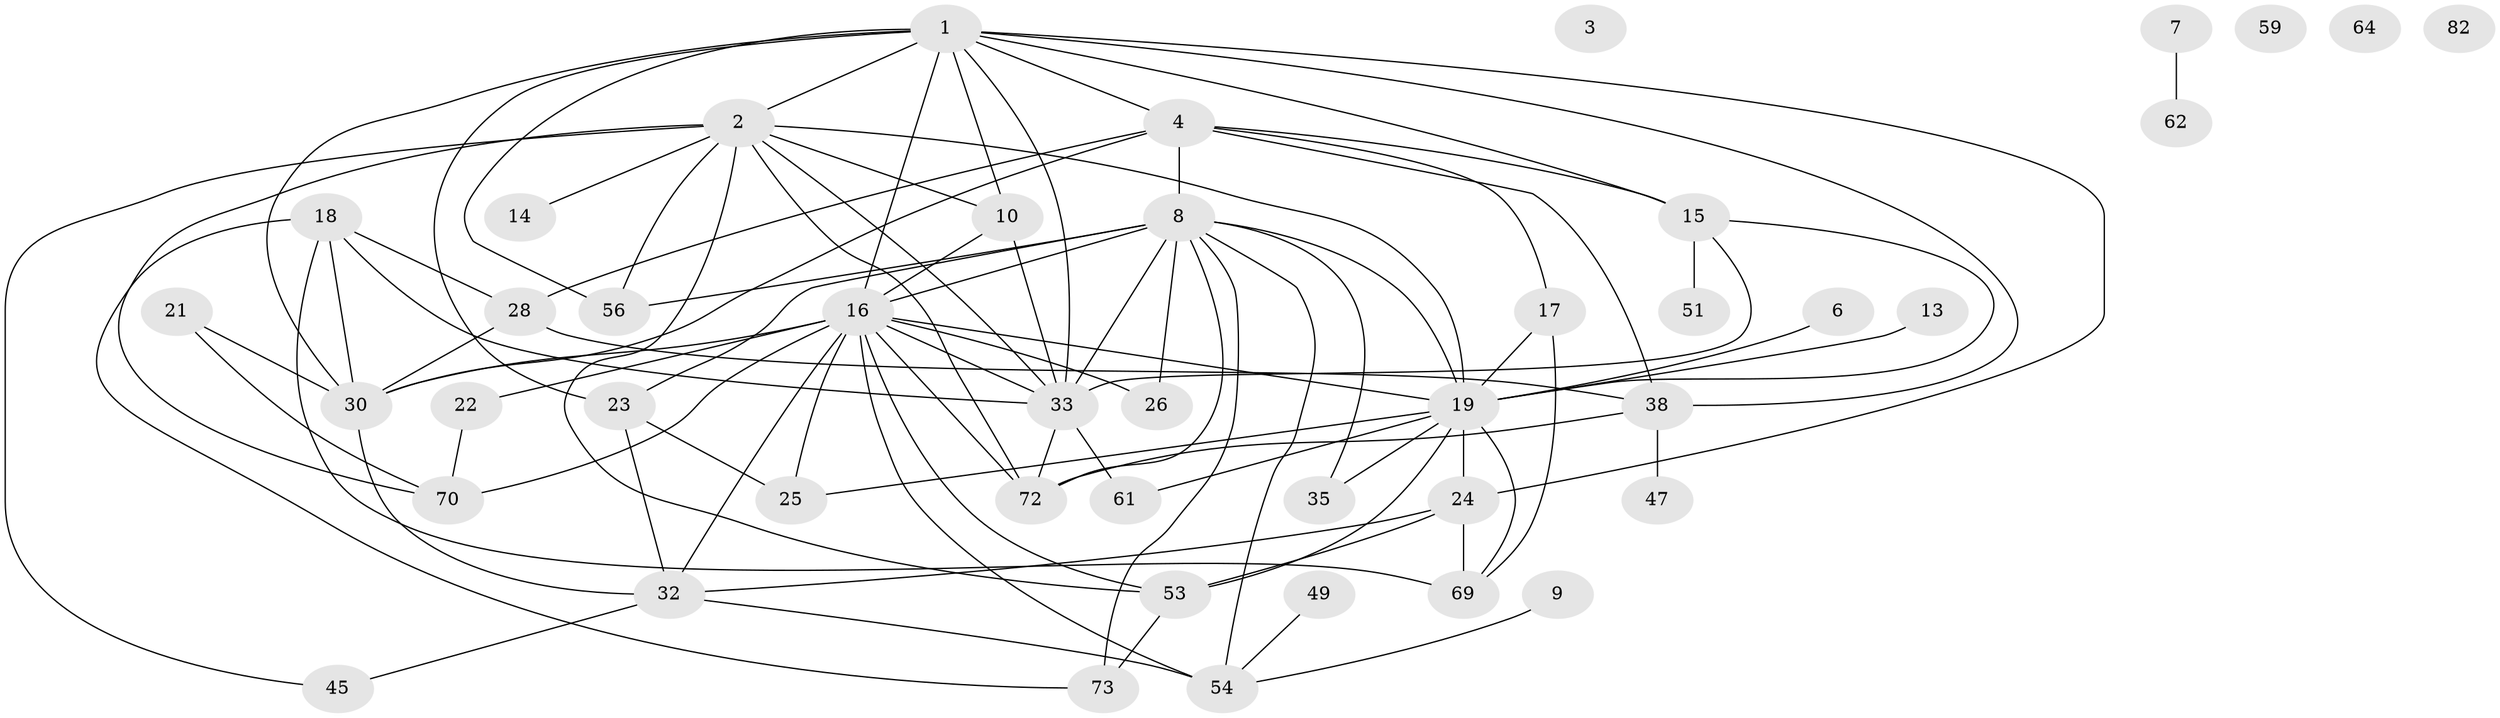 // original degree distribution, {5: 0.10227272727272728, 2: 0.2159090909090909, 0: 0.045454545454545456, 4: 0.25, 1: 0.14772727272727273, 6: 0.10227272727272728, 3: 0.11363636363636363, 9: 0.011363636363636364, 7: 0.011363636363636364}
// Generated by graph-tools (version 1.1) at 2025/16/03/04/25 18:16:39]
// undirected, 44 vertices, 88 edges
graph export_dot {
graph [start="1"]
  node [color=gray90,style=filled];
  1 [super="+12"];
  2 [super="+55+11"];
  3;
  4 [super="+5+27"];
  6 [super="+46"];
  7;
  8 [super="+57+20"];
  9;
  10 [super="+65"];
  13;
  14;
  15;
  16 [super="+34+63+71+48"];
  17;
  18 [super="+76"];
  19 [super="+31"];
  21 [super="+52"];
  22;
  23;
  24 [super="+40"];
  25 [super="+58"];
  26 [super="+86+42"];
  28;
  30 [super="+66+68"];
  32 [super="+77+37"];
  33 [super="+41"];
  35;
  38;
  45;
  47 [super="+83"];
  49;
  51 [super="+78"];
  53;
  54;
  56;
  59;
  61;
  62;
  64;
  69;
  70;
  72 [super="+80"];
  73 [super="+74"];
  82;
  1 -- 24;
  1 -- 38;
  1 -- 16;
  1 -- 10;
  1 -- 15;
  1 -- 23;
  1 -- 56;
  1 -- 30;
  1 -- 2 [weight=2];
  1 -- 4;
  1 -- 33;
  2 -- 56;
  2 -- 53 [weight=2];
  2 -- 70;
  2 -- 72;
  2 -- 10;
  2 -- 45;
  2 -- 14;
  2 -- 19;
  2 -- 33;
  4 -- 28;
  4 -- 38;
  4 -- 8;
  4 -- 15;
  4 -- 30;
  4 -- 17;
  6 -- 19;
  7 -- 62;
  8 -- 54;
  8 -- 16;
  8 -- 56 [weight=2];
  8 -- 73;
  8 -- 19;
  8 -- 26;
  8 -- 35;
  8 -- 23;
  8 -- 72;
  8 -- 33;
  9 -- 54;
  10 -- 16;
  10 -- 33;
  13 -- 19;
  15 -- 33;
  15 -- 51;
  15 -- 19;
  16 -- 30;
  16 -- 54;
  16 -- 32 [weight=3];
  16 -- 53;
  16 -- 70;
  16 -- 22;
  16 -- 19;
  16 -- 26;
  16 -- 72;
  16 -- 25;
  16 -- 33;
  17 -- 69;
  17 -- 19;
  18 -- 73;
  18 -- 69;
  18 -- 28;
  18 -- 30;
  18 -- 33;
  19 -- 35;
  19 -- 69;
  19 -- 53;
  19 -- 24 [weight=2];
  19 -- 25;
  19 -- 61;
  21 -- 70;
  21 -- 30 [weight=2];
  22 -- 70;
  23 -- 25;
  23 -- 32;
  24 -- 69;
  24 -- 32;
  24 -- 53;
  28 -- 30;
  28 -- 38;
  30 -- 32;
  32 -- 54 [weight=2];
  32 -- 45;
  33 -- 72;
  33 -- 61;
  38 -- 47;
  38 -- 72;
  49 -- 54;
  53 -- 73;
}
